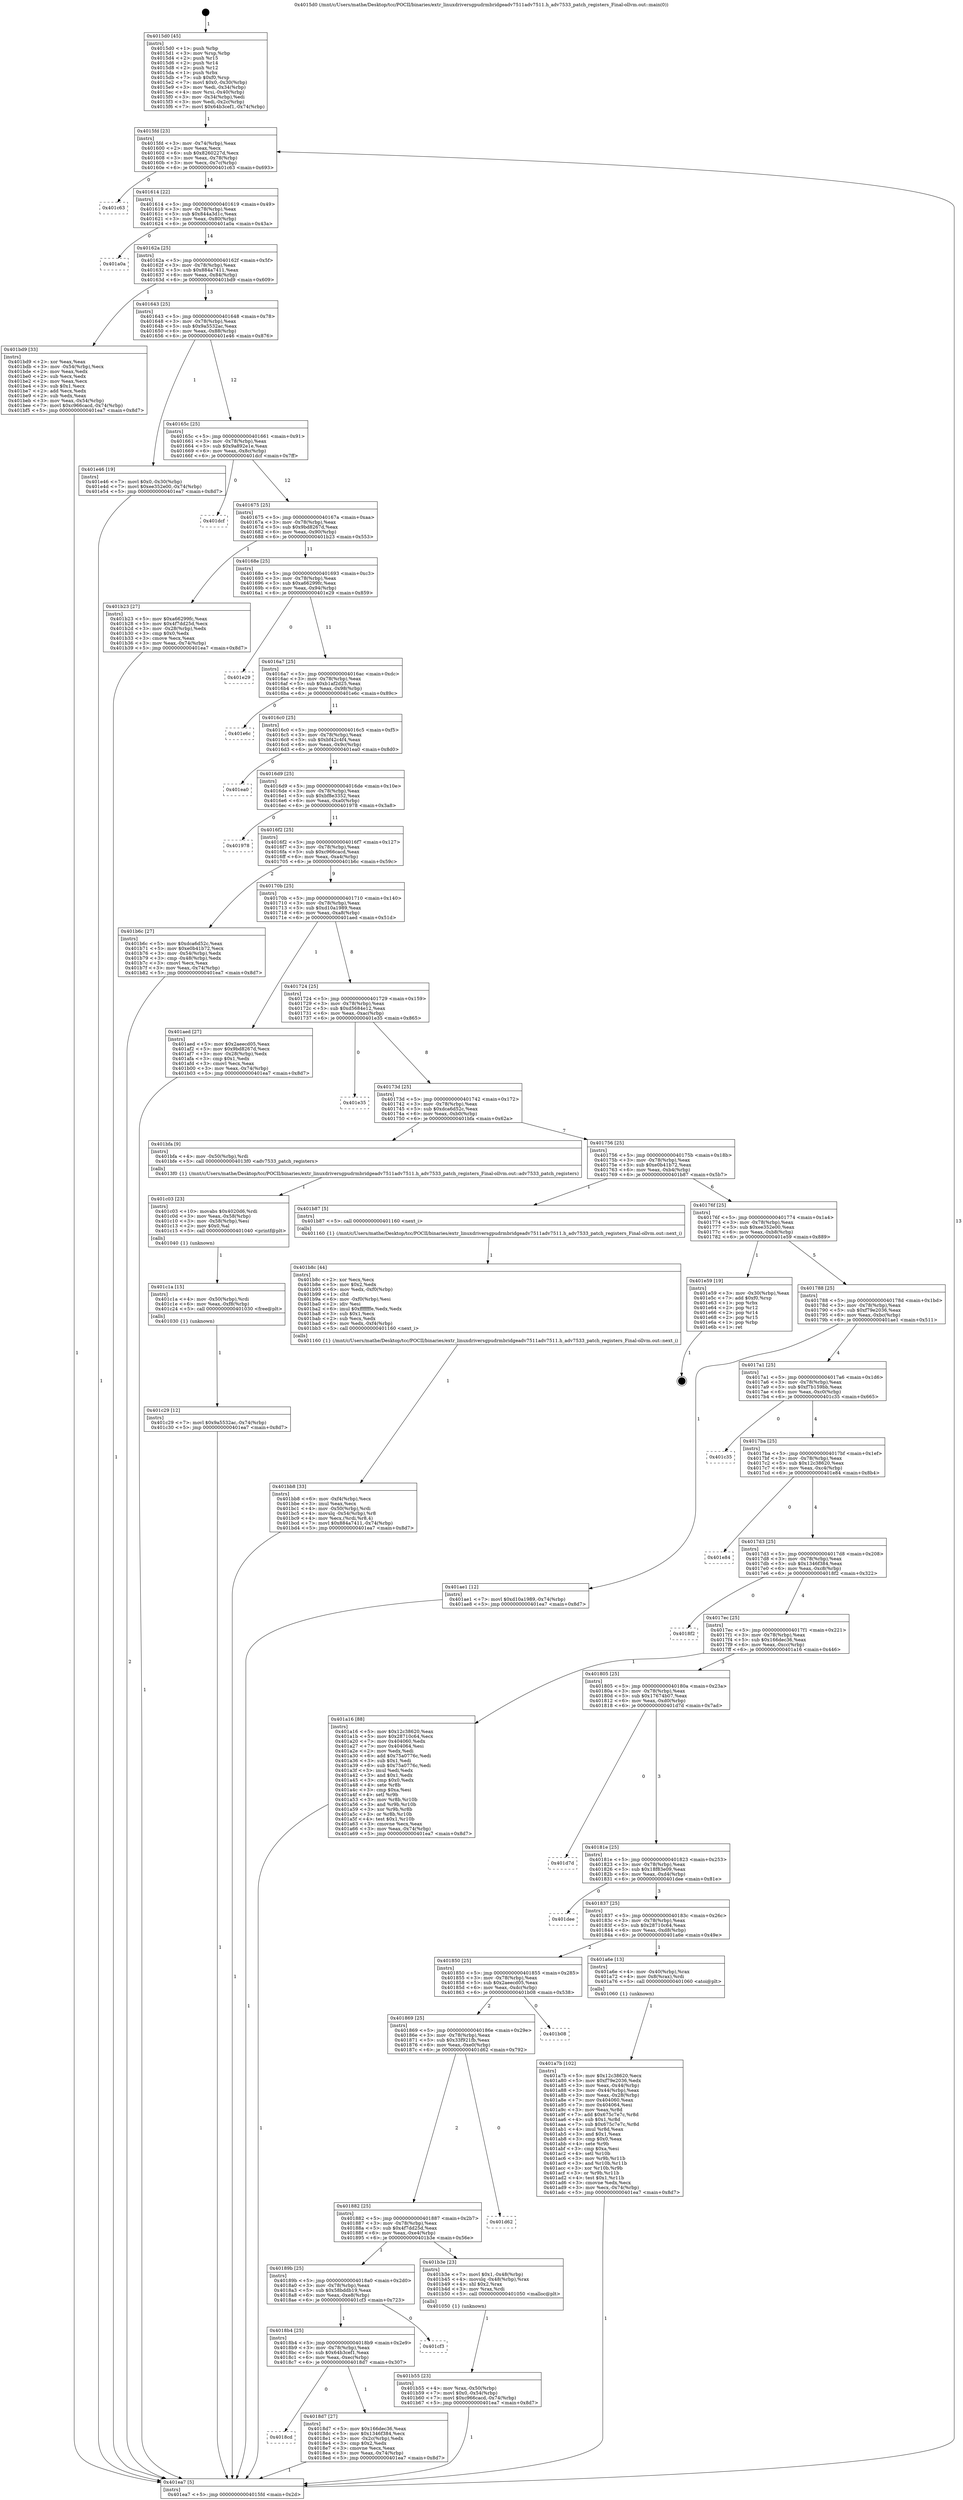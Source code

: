 digraph "0x4015d0" {
  label = "0x4015d0 (/mnt/c/Users/mathe/Desktop/tcc/POCII/binaries/extr_linuxdriversgpudrmbridgeadv7511adv7511.h_adv7533_patch_registers_Final-ollvm.out::main(0))"
  labelloc = "t"
  node[shape=record]

  Entry [label="",width=0.3,height=0.3,shape=circle,fillcolor=black,style=filled]
  "0x4015fd" [label="{
     0x4015fd [23]\l
     | [instrs]\l
     &nbsp;&nbsp;0x4015fd \<+3\>: mov -0x74(%rbp),%eax\l
     &nbsp;&nbsp;0x401600 \<+2\>: mov %eax,%ecx\l
     &nbsp;&nbsp;0x401602 \<+6\>: sub $0x8260227d,%ecx\l
     &nbsp;&nbsp;0x401608 \<+3\>: mov %eax,-0x78(%rbp)\l
     &nbsp;&nbsp;0x40160b \<+3\>: mov %ecx,-0x7c(%rbp)\l
     &nbsp;&nbsp;0x40160e \<+6\>: je 0000000000401c63 \<main+0x693\>\l
  }"]
  "0x401c63" [label="{
     0x401c63\l
  }", style=dashed]
  "0x401614" [label="{
     0x401614 [22]\l
     | [instrs]\l
     &nbsp;&nbsp;0x401614 \<+5\>: jmp 0000000000401619 \<main+0x49\>\l
     &nbsp;&nbsp;0x401619 \<+3\>: mov -0x78(%rbp),%eax\l
     &nbsp;&nbsp;0x40161c \<+5\>: sub $0x844a3d1c,%eax\l
     &nbsp;&nbsp;0x401621 \<+3\>: mov %eax,-0x80(%rbp)\l
     &nbsp;&nbsp;0x401624 \<+6\>: je 0000000000401a0a \<main+0x43a\>\l
  }"]
  Exit [label="",width=0.3,height=0.3,shape=circle,fillcolor=black,style=filled,peripheries=2]
  "0x401a0a" [label="{
     0x401a0a\l
  }", style=dashed]
  "0x40162a" [label="{
     0x40162a [25]\l
     | [instrs]\l
     &nbsp;&nbsp;0x40162a \<+5\>: jmp 000000000040162f \<main+0x5f\>\l
     &nbsp;&nbsp;0x40162f \<+3\>: mov -0x78(%rbp),%eax\l
     &nbsp;&nbsp;0x401632 \<+5\>: sub $0x884a7411,%eax\l
     &nbsp;&nbsp;0x401637 \<+6\>: mov %eax,-0x84(%rbp)\l
     &nbsp;&nbsp;0x40163d \<+6\>: je 0000000000401bd9 \<main+0x609\>\l
  }"]
  "0x401c29" [label="{
     0x401c29 [12]\l
     | [instrs]\l
     &nbsp;&nbsp;0x401c29 \<+7\>: movl $0x9a5532ac,-0x74(%rbp)\l
     &nbsp;&nbsp;0x401c30 \<+5\>: jmp 0000000000401ea7 \<main+0x8d7\>\l
  }"]
  "0x401bd9" [label="{
     0x401bd9 [33]\l
     | [instrs]\l
     &nbsp;&nbsp;0x401bd9 \<+2\>: xor %eax,%eax\l
     &nbsp;&nbsp;0x401bdb \<+3\>: mov -0x54(%rbp),%ecx\l
     &nbsp;&nbsp;0x401bde \<+2\>: mov %eax,%edx\l
     &nbsp;&nbsp;0x401be0 \<+2\>: sub %ecx,%edx\l
     &nbsp;&nbsp;0x401be2 \<+2\>: mov %eax,%ecx\l
     &nbsp;&nbsp;0x401be4 \<+3\>: sub $0x1,%ecx\l
     &nbsp;&nbsp;0x401be7 \<+2\>: add %ecx,%edx\l
     &nbsp;&nbsp;0x401be9 \<+2\>: sub %edx,%eax\l
     &nbsp;&nbsp;0x401beb \<+3\>: mov %eax,-0x54(%rbp)\l
     &nbsp;&nbsp;0x401bee \<+7\>: movl $0xc966cacd,-0x74(%rbp)\l
     &nbsp;&nbsp;0x401bf5 \<+5\>: jmp 0000000000401ea7 \<main+0x8d7\>\l
  }"]
  "0x401643" [label="{
     0x401643 [25]\l
     | [instrs]\l
     &nbsp;&nbsp;0x401643 \<+5\>: jmp 0000000000401648 \<main+0x78\>\l
     &nbsp;&nbsp;0x401648 \<+3\>: mov -0x78(%rbp),%eax\l
     &nbsp;&nbsp;0x40164b \<+5\>: sub $0x9a5532ac,%eax\l
     &nbsp;&nbsp;0x401650 \<+6\>: mov %eax,-0x88(%rbp)\l
     &nbsp;&nbsp;0x401656 \<+6\>: je 0000000000401e46 \<main+0x876\>\l
  }"]
  "0x401c1a" [label="{
     0x401c1a [15]\l
     | [instrs]\l
     &nbsp;&nbsp;0x401c1a \<+4\>: mov -0x50(%rbp),%rdi\l
     &nbsp;&nbsp;0x401c1e \<+6\>: mov %eax,-0xf8(%rbp)\l
     &nbsp;&nbsp;0x401c24 \<+5\>: call 0000000000401030 \<free@plt\>\l
     | [calls]\l
     &nbsp;&nbsp;0x401030 \{1\} (unknown)\l
  }"]
  "0x401e46" [label="{
     0x401e46 [19]\l
     | [instrs]\l
     &nbsp;&nbsp;0x401e46 \<+7\>: movl $0x0,-0x30(%rbp)\l
     &nbsp;&nbsp;0x401e4d \<+7\>: movl $0xee352e00,-0x74(%rbp)\l
     &nbsp;&nbsp;0x401e54 \<+5\>: jmp 0000000000401ea7 \<main+0x8d7\>\l
  }"]
  "0x40165c" [label="{
     0x40165c [25]\l
     | [instrs]\l
     &nbsp;&nbsp;0x40165c \<+5\>: jmp 0000000000401661 \<main+0x91\>\l
     &nbsp;&nbsp;0x401661 \<+3\>: mov -0x78(%rbp),%eax\l
     &nbsp;&nbsp;0x401664 \<+5\>: sub $0x9a892e1e,%eax\l
     &nbsp;&nbsp;0x401669 \<+6\>: mov %eax,-0x8c(%rbp)\l
     &nbsp;&nbsp;0x40166f \<+6\>: je 0000000000401dcf \<main+0x7ff\>\l
  }"]
  "0x401c03" [label="{
     0x401c03 [23]\l
     | [instrs]\l
     &nbsp;&nbsp;0x401c03 \<+10\>: movabs $0x4020d6,%rdi\l
     &nbsp;&nbsp;0x401c0d \<+3\>: mov %eax,-0x58(%rbp)\l
     &nbsp;&nbsp;0x401c10 \<+3\>: mov -0x58(%rbp),%esi\l
     &nbsp;&nbsp;0x401c13 \<+2\>: mov $0x0,%al\l
     &nbsp;&nbsp;0x401c15 \<+5\>: call 0000000000401040 \<printf@plt\>\l
     | [calls]\l
     &nbsp;&nbsp;0x401040 \{1\} (unknown)\l
  }"]
  "0x401dcf" [label="{
     0x401dcf\l
  }", style=dashed]
  "0x401675" [label="{
     0x401675 [25]\l
     | [instrs]\l
     &nbsp;&nbsp;0x401675 \<+5\>: jmp 000000000040167a \<main+0xaa\>\l
     &nbsp;&nbsp;0x40167a \<+3\>: mov -0x78(%rbp),%eax\l
     &nbsp;&nbsp;0x40167d \<+5\>: sub $0x9bd8267d,%eax\l
     &nbsp;&nbsp;0x401682 \<+6\>: mov %eax,-0x90(%rbp)\l
     &nbsp;&nbsp;0x401688 \<+6\>: je 0000000000401b23 \<main+0x553\>\l
  }"]
  "0x401bb8" [label="{
     0x401bb8 [33]\l
     | [instrs]\l
     &nbsp;&nbsp;0x401bb8 \<+6\>: mov -0xf4(%rbp),%ecx\l
     &nbsp;&nbsp;0x401bbe \<+3\>: imul %eax,%ecx\l
     &nbsp;&nbsp;0x401bc1 \<+4\>: mov -0x50(%rbp),%rdi\l
     &nbsp;&nbsp;0x401bc5 \<+4\>: movslq -0x54(%rbp),%r8\l
     &nbsp;&nbsp;0x401bc9 \<+4\>: mov %ecx,(%rdi,%r8,4)\l
     &nbsp;&nbsp;0x401bcd \<+7\>: movl $0x884a7411,-0x74(%rbp)\l
     &nbsp;&nbsp;0x401bd4 \<+5\>: jmp 0000000000401ea7 \<main+0x8d7\>\l
  }"]
  "0x401b23" [label="{
     0x401b23 [27]\l
     | [instrs]\l
     &nbsp;&nbsp;0x401b23 \<+5\>: mov $0xa66299fc,%eax\l
     &nbsp;&nbsp;0x401b28 \<+5\>: mov $0x4f7dd25d,%ecx\l
     &nbsp;&nbsp;0x401b2d \<+3\>: mov -0x28(%rbp),%edx\l
     &nbsp;&nbsp;0x401b30 \<+3\>: cmp $0x0,%edx\l
     &nbsp;&nbsp;0x401b33 \<+3\>: cmove %ecx,%eax\l
     &nbsp;&nbsp;0x401b36 \<+3\>: mov %eax,-0x74(%rbp)\l
     &nbsp;&nbsp;0x401b39 \<+5\>: jmp 0000000000401ea7 \<main+0x8d7\>\l
  }"]
  "0x40168e" [label="{
     0x40168e [25]\l
     | [instrs]\l
     &nbsp;&nbsp;0x40168e \<+5\>: jmp 0000000000401693 \<main+0xc3\>\l
     &nbsp;&nbsp;0x401693 \<+3\>: mov -0x78(%rbp),%eax\l
     &nbsp;&nbsp;0x401696 \<+5\>: sub $0xa66299fc,%eax\l
     &nbsp;&nbsp;0x40169b \<+6\>: mov %eax,-0x94(%rbp)\l
     &nbsp;&nbsp;0x4016a1 \<+6\>: je 0000000000401e29 \<main+0x859\>\l
  }"]
  "0x401b8c" [label="{
     0x401b8c [44]\l
     | [instrs]\l
     &nbsp;&nbsp;0x401b8c \<+2\>: xor %ecx,%ecx\l
     &nbsp;&nbsp;0x401b8e \<+5\>: mov $0x2,%edx\l
     &nbsp;&nbsp;0x401b93 \<+6\>: mov %edx,-0xf0(%rbp)\l
     &nbsp;&nbsp;0x401b99 \<+1\>: cltd\l
     &nbsp;&nbsp;0x401b9a \<+6\>: mov -0xf0(%rbp),%esi\l
     &nbsp;&nbsp;0x401ba0 \<+2\>: idiv %esi\l
     &nbsp;&nbsp;0x401ba2 \<+6\>: imul $0xfffffffe,%edx,%edx\l
     &nbsp;&nbsp;0x401ba8 \<+3\>: sub $0x1,%ecx\l
     &nbsp;&nbsp;0x401bab \<+2\>: sub %ecx,%edx\l
     &nbsp;&nbsp;0x401bad \<+6\>: mov %edx,-0xf4(%rbp)\l
     &nbsp;&nbsp;0x401bb3 \<+5\>: call 0000000000401160 \<next_i\>\l
     | [calls]\l
     &nbsp;&nbsp;0x401160 \{1\} (/mnt/c/Users/mathe/Desktop/tcc/POCII/binaries/extr_linuxdriversgpudrmbridgeadv7511adv7511.h_adv7533_patch_registers_Final-ollvm.out::next_i)\l
  }"]
  "0x401e29" [label="{
     0x401e29\l
  }", style=dashed]
  "0x4016a7" [label="{
     0x4016a7 [25]\l
     | [instrs]\l
     &nbsp;&nbsp;0x4016a7 \<+5\>: jmp 00000000004016ac \<main+0xdc\>\l
     &nbsp;&nbsp;0x4016ac \<+3\>: mov -0x78(%rbp),%eax\l
     &nbsp;&nbsp;0x4016af \<+5\>: sub $0xb1af2d25,%eax\l
     &nbsp;&nbsp;0x4016b4 \<+6\>: mov %eax,-0x98(%rbp)\l
     &nbsp;&nbsp;0x4016ba \<+6\>: je 0000000000401e6c \<main+0x89c\>\l
  }"]
  "0x401b55" [label="{
     0x401b55 [23]\l
     | [instrs]\l
     &nbsp;&nbsp;0x401b55 \<+4\>: mov %rax,-0x50(%rbp)\l
     &nbsp;&nbsp;0x401b59 \<+7\>: movl $0x0,-0x54(%rbp)\l
     &nbsp;&nbsp;0x401b60 \<+7\>: movl $0xc966cacd,-0x74(%rbp)\l
     &nbsp;&nbsp;0x401b67 \<+5\>: jmp 0000000000401ea7 \<main+0x8d7\>\l
  }"]
  "0x401e6c" [label="{
     0x401e6c\l
  }", style=dashed]
  "0x4016c0" [label="{
     0x4016c0 [25]\l
     | [instrs]\l
     &nbsp;&nbsp;0x4016c0 \<+5\>: jmp 00000000004016c5 \<main+0xf5\>\l
     &nbsp;&nbsp;0x4016c5 \<+3\>: mov -0x78(%rbp),%eax\l
     &nbsp;&nbsp;0x4016c8 \<+5\>: sub $0xbf42c4f4,%eax\l
     &nbsp;&nbsp;0x4016cd \<+6\>: mov %eax,-0x9c(%rbp)\l
     &nbsp;&nbsp;0x4016d3 \<+6\>: je 0000000000401ea0 \<main+0x8d0\>\l
  }"]
  "0x401a7b" [label="{
     0x401a7b [102]\l
     | [instrs]\l
     &nbsp;&nbsp;0x401a7b \<+5\>: mov $0x12c38620,%ecx\l
     &nbsp;&nbsp;0x401a80 \<+5\>: mov $0xf79e2036,%edx\l
     &nbsp;&nbsp;0x401a85 \<+3\>: mov %eax,-0x44(%rbp)\l
     &nbsp;&nbsp;0x401a88 \<+3\>: mov -0x44(%rbp),%eax\l
     &nbsp;&nbsp;0x401a8b \<+3\>: mov %eax,-0x28(%rbp)\l
     &nbsp;&nbsp;0x401a8e \<+7\>: mov 0x404060,%eax\l
     &nbsp;&nbsp;0x401a95 \<+7\>: mov 0x404064,%esi\l
     &nbsp;&nbsp;0x401a9c \<+3\>: mov %eax,%r8d\l
     &nbsp;&nbsp;0x401a9f \<+7\>: add $0x675c7e7c,%r8d\l
     &nbsp;&nbsp;0x401aa6 \<+4\>: sub $0x1,%r8d\l
     &nbsp;&nbsp;0x401aaa \<+7\>: sub $0x675c7e7c,%r8d\l
     &nbsp;&nbsp;0x401ab1 \<+4\>: imul %r8d,%eax\l
     &nbsp;&nbsp;0x401ab5 \<+3\>: and $0x1,%eax\l
     &nbsp;&nbsp;0x401ab8 \<+3\>: cmp $0x0,%eax\l
     &nbsp;&nbsp;0x401abb \<+4\>: sete %r9b\l
     &nbsp;&nbsp;0x401abf \<+3\>: cmp $0xa,%esi\l
     &nbsp;&nbsp;0x401ac2 \<+4\>: setl %r10b\l
     &nbsp;&nbsp;0x401ac6 \<+3\>: mov %r9b,%r11b\l
     &nbsp;&nbsp;0x401ac9 \<+3\>: and %r10b,%r11b\l
     &nbsp;&nbsp;0x401acc \<+3\>: xor %r10b,%r9b\l
     &nbsp;&nbsp;0x401acf \<+3\>: or %r9b,%r11b\l
     &nbsp;&nbsp;0x401ad2 \<+4\>: test $0x1,%r11b\l
     &nbsp;&nbsp;0x401ad6 \<+3\>: cmovne %edx,%ecx\l
     &nbsp;&nbsp;0x401ad9 \<+3\>: mov %ecx,-0x74(%rbp)\l
     &nbsp;&nbsp;0x401adc \<+5\>: jmp 0000000000401ea7 \<main+0x8d7\>\l
  }"]
  "0x401ea0" [label="{
     0x401ea0\l
  }", style=dashed]
  "0x4016d9" [label="{
     0x4016d9 [25]\l
     | [instrs]\l
     &nbsp;&nbsp;0x4016d9 \<+5\>: jmp 00000000004016de \<main+0x10e\>\l
     &nbsp;&nbsp;0x4016de \<+3\>: mov -0x78(%rbp),%eax\l
     &nbsp;&nbsp;0x4016e1 \<+5\>: sub $0xbf8e3352,%eax\l
     &nbsp;&nbsp;0x4016e6 \<+6\>: mov %eax,-0xa0(%rbp)\l
     &nbsp;&nbsp;0x4016ec \<+6\>: je 0000000000401978 \<main+0x3a8\>\l
  }"]
  "0x4015d0" [label="{
     0x4015d0 [45]\l
     | [instrs]\l
     &nbsp;&nbsp;0x4015d0 \<+1\>: push %rbp\l
     &nbsp;&nbsp;0x4015d1 \<+3\>: mov %rsp,%rbp\l
     &nbsp;&nbsp;0x4015d4 \<+2\>: push %r15\l
     &nbsp;&nbsp;0x4015d6 \<+2\>: push %r14\l
     &nbsp;&nbsp;0x4015d8 \<+2\>: push %r12\l
     &nbsp;&nbsp;0x4015da \<+1\>: push %rbx\l
     &nbsp;&nbsp;0x4015db \<+7\>: sub $0xf0,%rsp\l
     &nbsp;&nbsp;0x4015e2 \<+7\>: movl $0x0,-0x30(%rbp)\l
     &nbsp;&nbsp;0x4015e9 \<+3\>: mov %edi,-0x34(%rbp)\l
     &nbsp;&nbsp;0x4015ec \<+4\>: mov %rsi,-0x40(%rbp)\l
     &nbsp;&nbsp;0x4015f0 \<+3\>: mov -0x34(%rbp),%edi\l
     &nbsp;&nbsp;0x4015f3 \<+3\>: mov %edi,-0x2c(%rbp)\l
     &nbsp;&nbsp;0x4015f6 \<+7\>: movl $0x64b3cef1,-0x74(%rbp)\l
  }"]
  "0x401978" [label="{
     0x401978\l
  }", style=dashed]
  "0x4016f2" [label="{
     0x4016f2 [25]\l
     | [instrs]\l
     &nbsp;&nbsp;0x4016f2 \<+5\>: jmp 00000000004016f7 \<main+0x127\>\l
     &nbsp;&nbsp;0x4016f7 \<+3\>: mov -0x78(%rbp),%eax\l
     &nbsp;&nbsp;0x4016fa \<+5\>: sub $0xc966cacd,%eax\l
     &nbsp;&nbsp;0x4016ff \<+6\>: mov %eax,-0xa4(%rbp)\l
     &nbsp;&nbsp;0x401705 \<+6\>: je 0000000000401b6c \<main+0x59c\>\l
  }"]
  "0x401ea7" [label="{
     0x401ea7 [5]\l
     | [instrs]\l
     &nbsp;&nbsp;0x401ea7 \<+5\>: jmp 00000000004015fd \<main+0x2d\>\l
  }"]
  "0x401b6c" [label="{
     0x401b6c [27]\l
     | [instrs]\l
     &nbsp;&nbsp;0x401b6c \<+5\>: mov $0xdca6d52c,%eax\l
     &nbsp;&nbsp;0x401b71 \<+5\>: mov $0xe0b41b72,%ecx\l
     &nbsp;&nbsp;0x401b76 \<+3\>: mov -0x54(%rbp),%edx\l
     &nbsp;&nbsp;0x401b79 \<+3\>: cmp -0x48(%rbp),%edx\l
     &nbsp;&nbsp;0x401b7c \<+3\>: cmovl %ecx,%eax\l
     &nbsp;&nbsp;0x401b7f \<+3\>: mov %eax,-0x74(%rbp)\l
     &nbsp;&nbsp;0x401b82 \<+5\>: jmp 0000000000401ea7 \<main+0x8d7\>\l
  }"]
  "0x40170b" [label="{
     0x40170b [25]\l
     | [instrs]\l
     &nbsp;&nbsp;0x40170b \<+5\>: jmp 0000000000401710 \<main+0x140\>\l
     &nbsp;&nbsp;0x401710 \<+3\>: mov -0x78(%rbp),%eax\l
     &nbsp;&nbsp;0x401713 \<+5\>: sub $0xd10a1989,%eax\l
     &nbsp;&nbsp;0x401718 \<+6\>: mov %eax,-0xa8(%rbp)\l
     &nbsp;&nbsp;0x40171e \<+6\>: je 0000000000401aed \<main+0x51d\>\l
  }"]
  "0x4018cd" [label="{
     0x4018cd\l
  }", style=dashed]
  "0x401aed" [label="{
     0x401aed [27]\l
     | [instrs]\l
     &nbsp;&nbsp;0x401aed \<+5\>: mov $0x2aeecd05,%eax\l
     &nbsp;&nbsp;0x401af2 \<+5\>: mov $0x9bd8267d,%ecx\l
     &nbsp;&nbsp;0x401af7 \<+3\>: mov -0x28(%rbp),%edx\l
     &nbsp;&nbsp;0x401afa \<+3\>: cmp $0x1,%edx\l
     &nbsp;&nbsp;0x401afd \<+3\>: cmovl %ecx,%eax\l
     &nbsp;&nbsp;0x401b00 \<+3\>: mov %eax,-0x74(%rbp)\l
     &nbsp;&nbsp;0x401b03 \<+5\>: jmp 0000000000401ea7 \<main+0x8d7\>\l
  }"]
  "0x401724" [label="{
     0x401724 [25]\l
     | [instrs]\l
     &nbsp;&nbsp;0x401724 \<+5\>: jmp 0000000000401729 \<main+0x159\>\l
     &nbsp;&nbsp;0x401729 \<+3\>: mov -0x78(%rbp),%eax\l
     &nbsp;&nbsp;0x40172c \<+5\>: sub $0xd5684e12,%eax\l
     &nbsp;&nbsp;0x401731 \<+6\>: mov %eax,-0xac(%rbp)\l
     &nbsp;&nbsp;0x401737 \<+6\>: je 0000000000401e35 \<main+0x865\>\l
  }"]
  "0x4018d7" [label="{
     0x4018d7 [27]\l
     | [instrs]\l
     &nbsp;&nbsp;0x4018d7 \<+5\>: mov $0x166dec36,%eax\l
     &nbsp;&nbsp;0x4018dc \<+5\>: mov $0x1346f384,%ecx\l
     &nbsp;&nbsp;0x4018e1 \<+3\>: mov -0x2c(%rbp),%edx\l
     &nbsp;&nbsp;0x4018e4 \<+3\>: cmp $0x2,%edx\l
     &nbsp;&nbsp;0x4018e7 \<+3\>: cmovne %ecx,%eax\l
     &nbsp;&nbsp;0x4018ea \<+3\>: mov %eax,-0x74(%rbp)\l
     &nbsp;&nbsp;0x4018ed \<+5\>: jmp 0000000000401ea7 \<main+0x8d7\>\l
  }"]
  "0x401e35" [label="{
     0x401e35\l
  }", style=dashed]
  "0x40173d" [label="{
     0x40173d [25]\l
     | [instrs]\l
     &nbsp;&nbsp;0x40173d \<+5\>: jmp 0000000000401742 \<main+0x172\>\l
     &nbsp;&nbsp;0x401742 \<+3\>: mov -0x78(%rbp),%eax\l
     &nbsp;&nbsp;0x401745 \<+5\>: sub $0xdca6d52c,%eax\l
     &nbsp;&nbsp;0x40174a \<+6\>: mov %eax,-0xb0(%rbp)\l
     &nbsp;&nbsp;0x401750 \<+6\>: je 0000000000401bfa \<main+0x62a\>\l
  }"]
  "0x4018b4" [label="{
     0x4018b4 [25]\l
     | [instrs]\l
     &nbsp;&nbsp;0x4018b4 \<+5\>: jmp 00000000004018b9 \<main+0x2e9\>\l
     &nbsp;&nbsp;0x4018b9 \<+3\>: mov -0x78(%rbp),%eax\l
     &nbsp;&nbsp;0x4018bc \<+5\>: sub $0x64b3cef1,%eax\l
     &nbsp;&nbsp;0x4018c1 \<+6\>: mov %eax,-0xec(%rbp)\l
     &nbsp;&nbsp;0x4018c7 \<+6\>: je 00000000004018d7 \<main+0x307\>\l
  }"]
  "0x401bfa" [label="{
     0x401bfa [9]\l
     | [instrs]\l
     &nbsp;&nbsp;0x401bfa \<+4\>: mov -0x50(%rbp),%rdi\l
     &nbsp;&nbsp;0x401bfe \<+5\>: call 00000000004013f0 \<adv7533_patch_registers\>\l
     | [calls]\l
     &nbsp;&nbsp;0x4013f0 \{1\} (/mnt/c/Users/mathe/Desktop/tcc/POCII/binaries/extr_linuxdriversgpudrmbridgeadv7511adv7511.h_adv7533_patch_registers_Final-ollvm.out::adv7533_patch_registers)\l
  }"]
  "0x401756" [label="{
     0x401756 [25]\l
     | [instrs]\l
     &nbsp;&nbsp;0x401756 \<+5\>: jmp 000000000040175b \<main+0x18b\>\l
     &nbsp;&nbsp;0x40175b \<+3\>: mov -0x78(%rbp),%eax\l
     &nbsp;&nbsp;0x40175e \<+5\>: sub $0xe0b41b72,%eax\l
     &nbsp;&nbsp;0x401763 \<+6\>: mov %eax,-0xb4(%rbp)\l
     &nbsp;&nbsp;0x401769 \<+6\>: je 0000000000401b87 \<main+0x5b7\>\l
  }"]
  "0x401cf3" [label="{
     0x401cf3\l
  }", style=dashed]
  "0x401b87" [label="{
     0x401b87 [5]\l
     | [instrs]\l
     &nbsp;&nbsp;0x401b87 \<+5\>: call 0000000000401160 \<next_i\>\l
     | [calls]\l
     &nbsp;&nbsp;0x401160 \{1\} (/mnt/c/Users/mathe/Desktop/tcc/POCII/binaries/extr_linuxdriversgpudrmbridgeadv7511adv7511.h_adv7533_patch_registers_Final-ollvm.out::next_i)\l
  }"]
  "0x40176f" [label="{
     0x40176f [25]\l
     | [instrs]\l
     &nbsp;&nbsp;0x40176f \<+5\>: jmp 0000000000401774 \<main+0x1a4\>\l
     &nbsp;&nbsp;0x401774 \<+3\>: mov -0x78(%rbp),%eax\l
     &nbsp;&nbsp;0x401777 \<+5\>: sub $0xee352e00,%eax\l
     &nbsp;&nbsp;0x40177c \<+6\>: mov %eax,-0xb8(%rbp)\l
     &nbsp;&nbsp;0x401782 \<+6\>: je 0000000000401e59 \<main+0x889\>\l
  }"]
  "0x40189b" [label="{
     0x40189b [25]\l
     | [instrs]\l
     &nbsp;&nbsp;0x40189b \<+5\>: jmp 00000000004018a0 \<main+0x2d0\>\l
     &nbsp;&nbsp;0x4018a0 \<+3\>: mov -0x78(%rbp),%eax\l
     &nbsp;&nbsp;0x4018a3 \<+5\>: sub $0x58bddb19,%eax\l
     &nbsp;&nbsp;0x4018a8 \<+6\>: mov %eax,-0xe8(%rbp)\l
     &nbsp;&nbsp;0x4018ae \<+6\>: je 0000000000401cf3 \<main+0x723\>\l
  }"]
  "0x401e59" [label="{
     0x401e59 [19]\l
     | [instrs]\l
     &nbsp;&nbsp;0x401e59 \<+3\>: mov -0x30(%rbp),%eax\l
     &nbsp;&nbsp;0x401e5c \<+7\>: add $0xf0,%rsp\l
     &nbsp;&nbsp;0x401e63 \<+1\>: pop %rbx\l
     &nbsp;&nbsp;0x401e64 \<+2\>: pop %r12\l
     &nbsp;&nbsp;0x401e66 \<+2\>: pop %r14\l
     &nbsp;&nbsp;0x401e68 \<+2\>: pop %r15\l
     &nbsp;&nbsp;0x401e6a \<+1\>: pop %rbp\l
     &nbsp;&nbsp;0x401e6b \<+1\>: ret\l
  }"]
  "0x401788" [label="{
     0x401788 [25]\l
     | [instrs]\l
     &nbsp;&nbsp;0x401788 \<+5\>: jmp 000000000040178d \<main+0x1bd\>\l
     &nbsp;&nbsp;0x40178d \<+3\>: mov -0x78(%rbp),%eax\l
     &nbsp;&nbsp;0x401790 \<+5\>: sub $0xf79e2036,%eax\l
     &nbsp;&nbsp;0x401795 \<+6\>: mov %eax,-0xbc(%rbp)\l
     &nbsp;&nbsp;0x40179b \<+6\>: je 0000000000401ae1 \<main+0x511\>\l
  }"]
  "0x401b3e" [label="{
     0x401b3e [23]\l
     | [instrs]\l
     &nbsp;&nbsp;0x401b3e \<+7\>: movl $0x1,-0x48(%rbp)\l
     &nbsp;&nbsp;0x401b45 \<+4\>: movslq -0x48(%rbp),%rax\l
     &nbsp;&nbsp;0x401b49 \<+4\>: shl $0x2,%rax\l
     &nbsp;&nbsp;0x401b4d \<+3\>: mov %rax,%rdi\l
     &nbsp;&nbsp;0x401b50 \<+5\>: call 0000000000401050 \<malloc@plt\>\l
     | [calls]\l
     &nbsp;&nbsp;0x401050 \{1\} (unknown)\l
  }"]
  "0x401ae1" [label="{
     0x401ae1 [12]\l
     | [instrs]\l
     &nbsp;&nbsp;0x401ae1 \<+7\>: movl $0xd10a1989,-0x74(%rbp)\l
     &nbsp;&nbsp;0x401ae8 \<+5\>: jmp 0000000000401ea7 \<main+0x8d7\>\l
  }"]
  "0x4017a1" [label="{
     0x4017a1 [25]\l
     | [instrs]\l
     &nbsp;&nbsp;0x4017a1 \<+5\>: jmp 00000000004017a6 \<main+0x1d6\>\l
     &nbsp;&nbsp;0x4017a6 \<+3\>: mov -0x78(%rbp),%eax\l
     &nbsp;&nbsp;0x4017a9 \<+5\>: sub $0xf7b159bb,%eax\l
     &nbsp;&nbsp;0x4017ae \<+6\>: mov %eax,-0xc0(%rbp)\l
     &nbsp;&nbsp;0x4017b4 \<+6\>: je 0000000000401c35 \<main+0x665\>\l
  }"]
  "0x401882" [label="{
     0x401882 [25]\l
     | [instrs]\l
     &nbsp;&nbsp;0x401882 \<+5\>: jmp 0000000000401887 \<main+0x2b7\>\l
     &nbsp;&nbsp;0x401887 \<+3\>: mov -0x78(%rbp),%eax\l
     &nbsp;&nbsp;0x40188a \<+5\>: sub $0x4f7dd25d,%eax\l
     &nbsp;&nbsp;0x40188f \<+6\>: mov %eax,-0xe4(%rbp)\l
     &nbsp;&nbsp;0x401895 \<+6\>: je 0000000000401b3e \<main+0x56e\>\l
  }"]
  "0x401c35" [label="{
     0x401c35\l
  }", style=dashed]
  "0x4017ba" [label="{
     0x4017ba [25]\l
     | [instrs]\l
     &nbsp;&nbsp;0x4017ba \<+5\>: jmp 00000000004017bf \<main+0x1ef\>\l
     &nbsp;&nbsp;0x4017bf \<+3\>: mov -0x78(%rbp),%eax\l
     &nbsp;&nbsp;0x4017c2 \<+5\>: sub $0x12c38620,%eax\l
     &nbsp;&nbsp;0x4017c7 \<+6\>: mov %eax,-0xc4(%rbp)\l
     &nbsp;&nbsp;0x4017cd \<+6\>: je 0000000000401e84 \<main+0x8b4\>\l
  }"]
  "0x401d62" [label="{
     0x401d62\l
  }", style=dashed]
  "0x401e84" [label="{
     0x401e84\l
  }", style=dashed]
  "0x4017d3" [label="{
     0x4017d3 [25]\l
     | [instrs]\l
     &nbsp;&nbsp;0x4017d3 \<+5\>: jmp 00000000004017d8 \<main+0x208\>\l
     &nbsp;&nbsp;0x4017d8 \<+3\>: mov -0x78(%rbp),%eax\l
     &nbsp;&nbsp;0x4017db \<+5\>: sub $0x1346f384,%eax\l
     &nbsp;&nbsp;0x4017e0 \<+6\>: mov %eax,-0xc8(%rbp)\l
     &nbsp;&nbsp;0x4017e6 \<+6\>: je 00000000004018f2 \<main+0x322\>\l
  }"]
  "0x401869" [label="{
     0x401869 [25]\l
     | [instrs]\l
     &nbsp;&nbsp;0x401869 \<+5\>: jmp 000000000040186e \<main+0x29e\>\l
     &nbsp;&nbsp;0x40186e \<+3\>: mov -0x78(%rbp),%eax\l
     &nbsp;&nbsp;0x401871 \<+5\>: sub $0x33f921fb,%eax\l
     &nbsp;&nbsp;0x401876 \<+6\>: mov %eax,-0xe0(%rbp)\l
     &nbsp;&nbsp;0x40187c \<+6\>: je 0000000000401d62 \<main+0x792\>\l
  }"]
  "0x4018f2" [label="{
     0x4018f2\l
  }", style=dashed]
  "0x4017ec" [label="{
     0x4017ec [25]\l
     | [instrs]\l
     &nbsp;&nbsp;0x4017ec \<+5\>: jmp 00000000004017f1 \<main+0x221\>\l
     &nbsp;&nbsp;0x4017f1 \<+3\>: mov -0x78(%rbp),%eax\l
     &nbsp;&nbsp;0x4017f4 \<+5\>: sub $0x166dec36,%eax\l
     &nbsp;&nbsp;0x4017f9 \<+6\>: mov %eax,-0xcc(%rbp)\l
     &nbsp;&nbsp;0x4017ff \<+6\>: je 0000000000401a16 \<main+0x446\>\l
  }"]
  "0x401b08" [label="{
     0x401b08\l
  }", style=dashed]
  "0x401a16" [label="{
     0x401a16 [88]\l
     | [instrs]\l
     &nbsp;&nbsp;0x401a16 \<+5\>: mov $0x12c38620,%eax\l
     &nbsp;&nbsp;0x401a1b \<+5\>: mov $0x28710c64,%ecx\l
     &nbsp;&nbsp;0x401a20 \<+7\>: mov 0x404060,%edx\l
     &nbsp;&nbsp;0x401a27 \<+7\>: mov 0x404064,%esi\l
     &nbsp;&nbsp;0x401a2e \<+2\>: mov %edx,%edi\l
     &nbsp;&nbsp;0x401a30 \<+6\>: add $0x75a0776c,%edi\l
     &nbsp;&nbsp;0x401a36 \<+3\>: sub $0x1,%edi\l
     &nbsp;&nbsp;0x401a39 \<+6\>: sub $0x75a0776c,%edi\l
     &nbsp;&nbsp;0x401a3f \<+3\>: imul %edi,%edx\l
     &nbsp;&nbsp;0x401a42 \<+3\>: and $0x1,%edx\l
     &nbsp;&nbsp;0x401a45 \<+3\>: cmp $0x0,%edx\l
     &nbsp;&nbsp;0x401a48 \<+4\>: sete %r8b\l
     &nbsp;&nbsp;0x401a4c \<+3\>: cmp $0xa,%esi\l
     &nbsp;&nbsp;0x401a4f \<+4\>: setl %r9b\l
     &nbsp;&nbsp;0x401a53 \<+3\>: mov %r8b,%r10b\l
     &nbsp;&nbsp;0x401a56 \<+3\>: and %r9b,%r10b\l
     &nbsp;&nbsp;0x401a59 \<+3\>: xor %r9b,%r8b\l
     &nbsp;&nbsp;0x401a5c \<+3\>: or %r8b,%r10b\l
     &nbsp;&nbsp;0x401a5f \<+4\>: test $0x1,%r10b\l
     &nbsp;&nbsp;0x401a63 \<+3\>: cmovne %ecx,%eax\l
     &nbsp;&nbsp;0x401a66 \<+3\>: mov %eax,-0x74(%rbp)\l
     &nbsp;&nbsp;0x401a69 \<+5\>: jmp 0000000000401ea7 \<main+0x8d7\>\l
  }"]
  "0x401805" [label="{
     0x401805 [25]\l
     | [instrs]\l
     &nbsp;&nbsp;0x401805 \<+5\>: jmp 000000000040180a \<main+0x23a\>\l
     &nbsp;&nbsp;0x40180a \<+3\>: mov -0x78(%rbp),%eax\l
     &nbsp;&nbsp;0x40180d \<+5\>: sub $0x17674b07,%eax\l
     &nbsp;&nbsp;0x401812 \<+6\>: mov %eax,-0xd0(%rbp)\l
     &nbsp;&nbsp;0x401818 \<+6\>: je 0000000000401d7d \<main+0x7ad\>\l
  }"]
  "0x401850" [label="{
     0x401850 [25]\l
     | [instrs]\l
     &nbsp;&nbsp;0x401850 \<+5\>: jmp 0000000000401855 \<main+0x285\>\l
     &nbsp;&nbsp;0x401855 \<+3\>: mov -0x78(%rbp),%eax\l
     &nbsp;&nbsp;0x401858 \<+5\>: sub $0x2aeecd05,%eax\l
     &nbsp;&nbsp;0x40185d \<+6\>: mov %eax,-0xdc(%rbp)\l
     &nbsp;&nbsp;0x401863 \<+6\>: je 0000000000401b08 \<main+0x538\>\l
  }"]
  "0x401d7d" [label="{
     0x401d7d\l
  }", style=dashed]
  "0x40181e" [label="{
     0x40181e [25]\l
     | [instrs]\l
     &nbsp;&nbsp;0x40181e \<+5\>: jmp 0000000000401823 \<main+0x253\>\l
     &nbsp;&nbsp;0x401823 \<+3\>: mov -0x78(%rbp),%eax\l
     &nbsp;&nbsp;0x401826 \<+5\>: sub $0x18f83e09,%eax\l
     &nbsp;&nbsp;0x40182b \<+6\>: mov %eax,-0xd4(%rbp)\l
     &nbsp;&nbsp;0x401831 \<+6\>: je 0000000000401dee \<main+0x81e\>\l
  }"]
  "0x401a6e" [label="{
     0x401a6e [13]\l
     | [instrs]\l
     &nbsp;&nbsp;0x401a6e \<+4\>: mov -0x40(%rbp),%rax\l
     &nbsp;&nbsp;0x401a72 \<+4\>: mov 0x8(%rax),%rdi\l
     &nbsp;&nbsp;0x401a76 \<+5\>: call 0000000000401060 \<atoi@plt\>\l
     | [calls]\l
     &nbsp;&nbsp;0x401060 \{1\} (unknown)\l
  }"]
  "0x401dee" [label="{
     0x401dee\l
  }", style=dashed]
  "0x401837" [label="{
     0x401837 [25]\l
     | [instrs]\l
     &nbsp;&nbsp;0x401837 \<+5\>: jmp 000000000040183c \<main+0x26c\>\l
     &nbsp;&nbsp;0x40183c \<+3\>: mov -0x78(%rbp),%eax\l
     &nbsp;&nbsp;0x40183f \<+5\>: sub $0x28710c64,%eax\l
     &nbsp;&nbsp;0x401844 \<+6\>: mov %eax,-0xd8(%rbp)\l
     &nbsp;&nbsp;0x40184a \<+6\>: je 0000000000401a6e \<main+0x49e\>\l
  }"]
  Entry -> "0x4015d0" [label=" 1"]
  "0x4015fd" -> "0x401c63" [label=" 0"]
  "0x4015fd" -> "0x401614" [label=" 14"]
  "0x401e59" -> Exit [label=" 1"]
  "0x401614" -> "0x401a0a" [label=" 0"]
  "0x401614" -> "0x40162a" [label=" 14"]
  "0x401e46" -> "0x401ea7" [label=" 1"]
  "0x40162a" -> "0x401bd9" [label=" 1"]
  "0x40162a" -> "0x401643" [label=" 13"]
  "0x401c29" -> "0x401ea7" [label=" 1"]
  "0x401643" -> "0x401e46" [label=" 1"]
  "0x401643" -> "0x40165c" [label=" 12"]
  "0x401c1a" -> "0x401c29" [label=" 1"]
  "0x40165c" -> "0x401dcf" [label=" 0"]
  "0x40165c" -> "0x401675" [label=" 12"]
  "0x401c03" -> "0x401c1a" [label=" 1"]
  "0x401675" -> "0x401b23" [label=" 1"]
  "0x401675" -> "0x40168e" [label=" 11"]
  "0x401bfa" -> "0x401c03" [label=" 1"]
  "0x40168e" -> "0x401e29" [label=" 0"]
  "0x40168e" -> "0x4016a7" [label=" 11"]
  "0x401bd9" -> "0x401ea7" [label=" 1"]
  "0x4016a7" -> "0x401e6c" [label=" 0"]
  "0x4016a7" -> "0x4016c0" [label=" 11"]
  "0x401bb8" -> "0x401ea7" [label=" 1"]
  "0x4016c0" -> "0x401ea0" [label=" 0"]
  "0x4016c0" -> "0x4016d9" [label=" 11"]
  "0x401b8c" -> "0x401bb8" [label=" 1"]
  "0x4016d9" -> "0x401978" [label=" 0"]
  "0x4016d9" -> "0x4016f2" [label=" 11"]
  "0x401b87" -> "0x401b8c" [label=" 1"]
  "0x4016f2" -> "0x401b6c" [label=" 2"]
  "0x4016f2" -> "0x40170b" [label=" 9"]
  "0x401b6c" -> "0x401ea7" [label=" 2"]
  "0x40170b" -> "0x401aed" [label=" 1"]
  "0x40170b" -> "0x401724" [label=" 8"]
  "0x401b55" -> "0x401ea7" [label=" 1"]
  "0x401724" -> "0x401e35" [label=" 0"]
  "0x401724" -> "0x40173d" [label=" 8"]
  "0x401b3e" -> "0x401b55" [label=" 1"]
  "0x40173d" -> "0x401bfa" [label=" 1"]
  "0x40173d" -> "0x401756" [label=" 7"]
  "0x401aed" -> "0x401ea7" [label=" 1"]
  "0x401756" -> "0x401b87" [label=" 1"]
  "0x401756" -> "0x40176f" [label=" 6"]
  "0x401ae1" -> "0x401ea7" [label=" 1"]
  "0x40176f" -> "0x401e59" [label=" 1"]
  "0x40176f" -> "0x401788" [label=" 5"]
  "0x401a6e" -> "0x401a7b" [label=" 1"]
  "0x401788" -> "0x401ae1" [label=" 1"]
  "0x401788" -> "0x4017a1" [label=" 4"]
  "0x401a16" -> "0x401ea7" [label=" 1"]
  "0x4017a1" -> "0x401c35" [label=" 0"]
  "0x4017a1" -> "0x4017ba" [label=" 4"]
  "0x4015d0" -> "0x4015fd" [label=" 1"]
  "0x4017ba" -> "0x401e84" [label=" 0"]
  "0x4017ba" -> "0x4017d3" [label=" 4"]
  "0x4018d7" -> "0x401ea7" [label=" 1"]
  "0x4017d3" -> "0x4018f2" [label=" 0"]
  "0x4017d3" -> "0x4017ec" [label=" 4"]
  "0x4018b4" -> "0x4018d7" [label=" 1"]
  "0x4017ec" -> "0x401a16" [label=" 1"]
  "0x4017ec" -> "0x401805" [label=" 3"]
  "0x401b23" -> "0x401ea7" [label=" 1"]
  "0x401805" -> "0x401d7d" [label=" 0"]
  "0x401805" -> "0x40181e" [label=" 3"]
  "0x40189b" -> "0x401cf3" [label=" 0"]
  "0x40181e" -> "0x401dee" [label=" 0"]
  "0x40181e" -> "0x401837" [label=" 3"]
  "0x401a7b" -> "0x401ea7" [label=" 1"]
  "0x401837" -> "0x401a6e" [label=" 1"]
  "0x401837" -> "0x401850" [label=" 2"]
  "0x40189b" -> "0x4018b4" [label=" 1"]
  "0x401850" -> "0x401b08" [label=" 0"]
  "0x401850" -> "0x401869" [label=" 2"]
  "0x4018b4" -> "0x4018cd" [label=" 0"]
  "0x401869" -> "0x401d62" [label=" 0"]
  "0x401869" -> "0x401882" [label=" 2"]
  "0x401ea7" -> "0x4015fd" [label=" 13"]
  "0x401882" -> "0x401b3e" [label=" 1"]
  "0x401882" -> "0x40189b" [label=" 1"]
}
